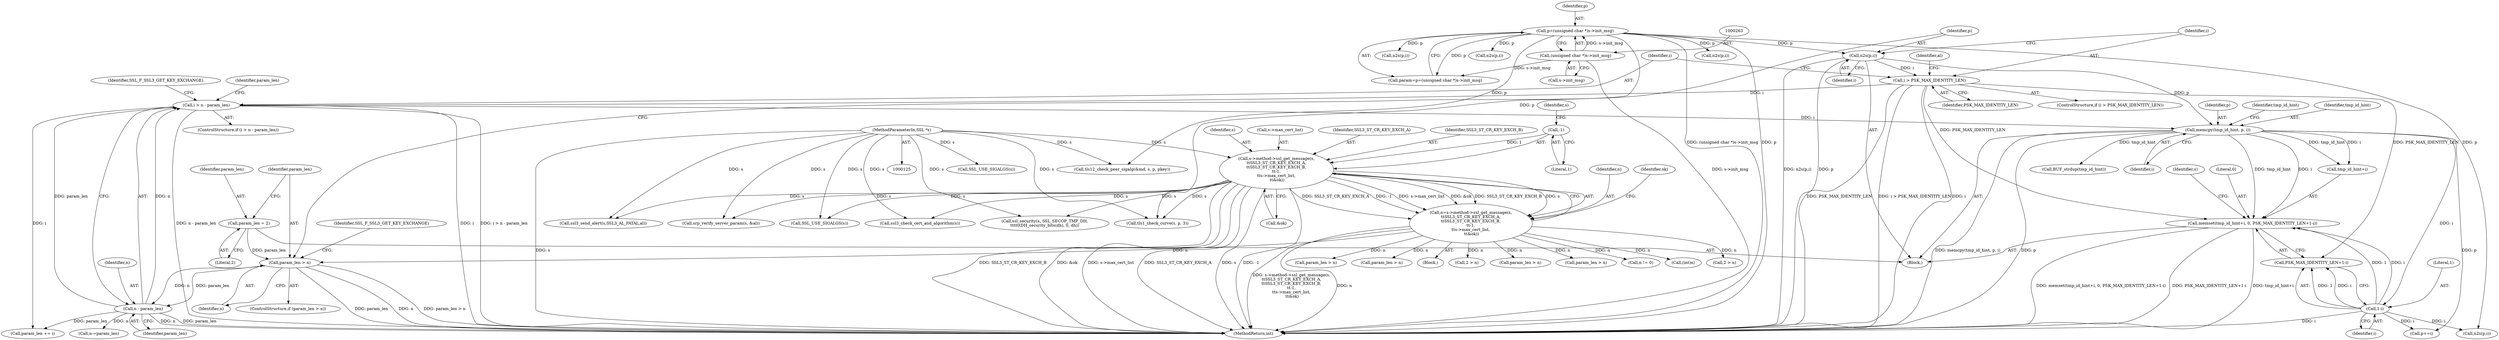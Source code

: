 digraph "0_openssl_b15f8769644b00ef7283521593360b7b2135cb63@API" {
"1000447" [label="(Call,memset(tmp_id_hint+i, 0, PSK_MAX_IDENTITY_LEN+1-i))"];
"1000443" [label="(Call,memcpy(tmp_id_hint, p, i))"];
"1000414" [label="(Call,n2s(p,i))"];
"1000260" [label="(Call,p=(unsigned char *)s->init_msg)"];
"1000262" [label="(Call,(unsigned char *)s->init_msg)"];
"1000430" [label="(Call,i > n - param_len)"];
"1000418" [label="(Call,i > PSK_MAX_IDENTITY_LEN)"];
"1000432" [label="(Call,n - param_len)"];
"1000406" [label="(Call,param_len > n)"];
"1000402" [label="(Call,param_len = 2)"];
"1000177" [label="(Call,n=s->method->ssl_get_message(s,\n\t\tSSL3_ST_CR_KEY_EXCH_A,\n\t\tSSL3_ST_CR_KEY_EXCH_B,\n\t\t-1,\n\t\ts->max_cert_list,\n \t\t&ok))"];
"1000179" [label="(Call,s->method->ssl_get_message(s,\n\t\tSSL3_ST_CR_KEY_EXCH_A,\n\t\tSSL3_ST_CR_KEY_EXCH_B,\n\t\t-1,\n\t\ts->max_cert_list,\n \t\t&ok))"];
"1000126" [label="(MethodParameterIn,SSL *s)"];
"1000183" [label="(Call,-1)"];
"1000454" [label="(Call,1-i)"];
"1000444" [label="(Identifier,tmp_id_hint)"];
"1000182" [label="(Identifier,SSL3_ST_CR_KEY_EXCH_B)"];
"1000188" [label="(Call,&ok)"];
"1000126" [label="(MethodParameterIn,SSL *s)"];
"1001729" [label="(Call,ssl3_send_alert(s,SSL3_AL_FATAL,al))"];
"1000437" [label="(Identifier,SSL_F_SSL3_GET_KEY_EXCHANGE)"];
"1000943" [label="(Call,param_len > n)"];
"1000445" [label="(Identifier,p)"];
"1000258" [label="(Call,param=p=(unsigned char *)s->init_msg)"];
"1000495" [label="(Call,p+=i)"];
"1000411" [label="(Identifier,SSL_F_SSL3_GET_KEY_EXCHANGE)"];
"1000186" [label="(Identifier,s)"];
"1000177" [label="(Call,n=s->method->ssl_get_message(s,\n\t\tSSL3_ST_CR_KEY_EXCH_A,\n\t\tSSL3_ST_CR_KEY_EXCH_B,\n\t\t-1,\n\t\ts->max_cert_list,\n \t\t&ok))"];
"1001193" [label="(Call,param_len > n)"];
"1000446" [label="(Identifier,i)"];
"1001713" [label="(Call,n != 0)"];
"1000194" [label="(Call,(int)n)"];
"1000416" [label="(Identifier,i)"];
"1000448" [label="(Call,tmp_id_hint+i)"];
"1001421" [label="(Call,SSL_USE_SIGALGS(s))"];
"1000180" [label="(Identifier,s)"];
"1000498" [label="(Call,n-=param_len)"];
"1000414" [label="(Call,n2s(p,i))"];
"1001471" [label="(Call,2 > n)"];
"1000443" [label="(Call,memcpy(tmp_id_hint, p, i))"];
"1001706" [label="(Call,ssl3_check_cert_and_algorithm(s))"];
"1000456" [label="(Identifier,i)"];
"1001436" [label="(Call,tls12_check_peer_sigalg(&md, s, p, pkey))"];
"1000432" [label="(Call,n - param_len)"];
"1000406" [label="(Call,param_len > n)"];
"1000418" [label="(Call,i > PSK_MAX_IDENTITY_LEN)"];
"1000787" [label="(Call,param_len > n)"];
"1000184" [label="(Literal,1)"];
"1000449" [label="(Identifier,tmp_id_hint)"];
"1001203" [label="(Call,tls1_check_curve(s, p, 3))"];
"1000477" [label="(Call,BUF_strdup(tmp_id_hint))"];
"1000795" [label="(Call,n2s(p,i))"];
"1000419" [label="(Identifier,i)"];
"1000452" [label="(Call,PSK_MAX_IDENTITY_LEN+1-i)"];
"1000264" [label="(Call,s->init_msg)"];
"1000441" [label="(Identifier,param_len)"];
"1000402" [label="(Call,param_len = 2)"];
"1000951" [label="(Call,n2s(p,i))"];
"1000404" [label="(Literal,2)"];
"1000178" [label="(Identifier,n)"];
"1000511" [label="(Call,param_len > n)"];
"1000461" [label="(Identifier,s)"];
"1000183" [label="(Call,-1)"];
"1000127" [label="(Block,)"];
"1000433" [label="(Identifier,n)"];
"1000429" [label="(ControlStructure,if (i > n - param_len))"];
"1000423" [label="(Identifier,al)"];
"1000451" [label="(Literal,0)"];
"1000407" [label="(Identifier,param_len)"];
"1001479" [label="(Call,n2s(p,i))"];
"1000400" [label="(Block,)"];
"1000454" [label="(Call,1-i)"];
"1000434" [label="(Identifier,param_len)"];
"1000179" [label="(Call,s->method->ssl_get_message(s,\n\t\tSSL3_ST_CR_KEY_EXCH_A,\n\t\tSSL3_ST_CR_KEY_EXCH_B,\n\t\t-1,\n\t\ts->max_cert_list,\n \t\t&ok))"];
"1000430" [label="(Call,i > n - param_len)"];
"1000408" [label="(Identifier,n)"];
"1000192" [label="(Identifier,ok)"];
"1000260" [label="(Call,p=(unsigned char *)s->init_msg)"];
"1000261" [label="(Identifier,p)"];
"1000440" [label="(Call,param_len += i)"];
"1000447" [label="(Call,memset(tmp_id_hint+i, 0, PSK_MAX_IDENTITY_LEN+1-i))"];
"1000417" [label="(ControlStructure,if (i > PSK_MAX_IDENTITY_LEN))"];
"1000420" [label="(Identifier,PSK_MAX_IDENTITY_LEN)"];
"1001089" [label="(Call,ssl_security(s, SSL_SECOP_TMP_DH,\n\t\t\t\t\t\tDH_security_bits(dh), 0, dh))"];
"1000431" [label="(Identifier,i)"];
"1000415" [label="(Identifier,p)"];
"1000455" [label="(Literal,1)"];
"1000185" [label="(Call,s->max_cert_list)"];
"1000262" [label="(Call,(unsigned char *)s->init_msg)"];
"1001764" [label="(MethodReturn,int)"];
"1000405" [label="(ControlStructure,if (param_len > n))"];
"1000403" [label="(Identifier,param_len)"];
"1001426" [label="(Call,2 > n)"];
"1001514" [label="(Call,SSL_USE_SIGALGS(s))"];
"1000519" [label="(Call,n2s(p,i))"];
"1000181" [label="(Identifier,SSL3_ST_CR_KEY_EXCH_A)"];
"1000720" [label="(Call,srp_verify_server_param(s, &al))"];
"1000447" -> "1000400"  [label="AST: "];
"1000447" -> "1000452"  [label="CFG: "];
"1000448" -> "1000447"  [label="AST: "];
"1000451" -> "1000447"  [label="AST: "];
"1000452" -> "1000447"  [label="AST: "];
"1000461" -> "1000447"  [label="CFG: "];
"1000447" -> "1001764"  [label="DDG: memset(tmp_id_hint+i, 0, PSK_MAX_IDENTITY_LEN+1-i)"];
"1000447" -> "1001764"  [label="DDG: PSK_MAX_IDENTITY_LEN+1-i"];
"1000447" -> "1001764"  [label="DDG: tmp_id_hint+i"];
"1000443" -> "1000447"  [label="DDG: tmp_id_hint"];
"1000443" -> "1000447"  [label="DDG: i"];
"1000418" -> "1000447"  [label="DDG: PSK_MAX_IDENTITY_LEN"];
"1000454" -> "1000447"  [label="DDG: 1"];
"1000454" -> "1000447"  [label="DDG: i"];
"1000443" -> "1000400"  [label="AST: "];
"1000443" -> "1000446"  [label="CFG: "];
"1000444" -> "1000443"  [label="AST: "];
"1000445" -> "1000443"  [label="AST: "];
"1000446" -> "1000443"  [label="AST: "];
"1000449" -> "1000443"  [label="CFG: "];
"1000443" -> "1001764"  [label="DDG: memcpy(tmp_id_hint, p, i)"];
"1000443" -> "1001764"  [label="DDG: p"];
"1000414" -> "1000443"  [label="DDG: p"];
"1000430" -> "1000443"  [label="DDG: i"];
"1000443" -> "1000448"  [label="DDG: tmp_id_hint"];
"1000443" -> "1000448"  [label="DDG: i"];
"1000443" -> "1000454"  [label="DDG: i"];
"1000443" -> "1000477"  [label="DDG: tmp_id_hint"];
"1000443" -> "1000495"  [label="DDG: p"];
"1000414" -> "1000400"  [label="AST: "];
"1000414" -> "1000416"  [label="CFG: "];
"1000415" -> "1000414"  [label="AST: "];
"1000416" -> "1000414"  [label="AST: "];
"1000419" -> "1000414"  [label="CFG: "];
"1000414" -> "1001764"  [label="DDG: n2s(p,i)"];
"1000414" -> "1001764"  [label="DDG: p"];
"1000260" -> "1000414"  [label="DDG: p"];
"1000414" -> "1000418"  [label="DDG: i"];
"1000260" -> "1000258"  [label="AST: "];
"1000260" -> "1000262"  [label="CFG: "];
"1000261" -> "1000260"  [label="AST: "];
"1000262" -> "1000260"  [label="AST: "];
"1000258" -> "1000260"  [label="CFG: "];
"1000260" -> "1001764"  [label="DDG: (unsigned char *)s->init_msg"];
"1000260" -> "1001764"  [label="DDG: p"];
"1000260" -> "1000258"  [label="DDG: p"];
"1000262" -> "1000260"  [label="DDG: s->init_msg"];
"1000260" -> "1000519"  [label="DDG: p"];
"1000260" -> "1000795"  [label="DDG: p"];
"1000260" -> "1000951"  [label="DDG: p"];
"1000260" -> "1001203"  [label="DDG: p"];
"1000260" -> "1001436"  [label="DDG: p"];
"1000260" -> "1001479"  [label="DDG: p"];
"1000262" -> "1000264"  [label="CFG: "];
"1000263" -> "1000262"  [label="AST: "];
"1000264" -> "1000262"  [label="AST: "];
"1000262" -> "1001764"  [label="DDG: s->init_msg"];
"1000262" -> "1000258"  [label="DDG: s->init_msg"];
"1000430" -> "1000429"  [label="AST: "];
"1000430" -> "1000432"  [label="CFG: "];
"1000431" -> "1000430"  [label="AST: "];
"1000432" -> "1000430"  [label="AST: "];
"1000437" -> "1000430"  [label="CFG: "];
"1000441" -> "1000430"  [label="CFG: "];
"1000430" -> "1001764"  [label="DDG: n - param_len"];
"1000430" -> "1001764"  [label="DDG: i"];
"1000430" -> "1001764"  [label="DDG: i > n - param_len"];
"1000418" -> "1000430"  [label="DDG: i"];
"1000432" -> "1000430"  [label="DDG: n"];
"1000432" -> "1000430"  [label="DDG: param_len"];
"1000430" -> "1000440"  [label="DDG: i"];
"1000418" -> "1000417"  [label="AST: "];
"1000418" -> "1000420"  [label="CFG: "];
"1000419" -> "1000418"  [label="AST: "];
"1000420" -> "1000418"  [label="AST: "];
"1000423" -> "1000418"  [label="CFG: "];
"1000431" -> "1000418"  [label="CFG: "];
"1000418" -> "1001764"  [label="DDG: PSK_MAX_IDENTITY_LEN"];
"1000418" -> "1001764"  [label="DDG: i > PSK_MAX_IDENTITY_LEN"];
"1000418" -> "1001764"  [label="DDG: i"];
"1000418" -> "1000452"  [label="DDG: PSK_MAX_IDENTITY_LEN"];
"1000432" -> "1000434"  [label="CFG: "];
"1000433" -> "1000432"  [label="AST: "];
"1000434" -> "1000432"  [label="AST: "];
"1000432" -> "1001764"  [label="DDG: param_len"];
"1000432" -> "1001764"  [label="DDG: n"];
"1000406" -> "1000432"  [label="DDG: n"];
"1000406" -> "1000432"  [label="DDG: param_len"];
"1000432" -> "1000440"  [label="DDG: param_len"];
"1000432" -> "1000498"  [label="DDG: n"];
"1000406" -> "1000405"  [label="AST: "];
"1000406" -> "1000408"  [label="CFG: "];
"1000407" -> "1000406"  [label="AST: "];
"1000408" -> "1000406"  [label="AST: "];
"1000411" -> "1000406"  [label="CFG: "];
"1000415" -> "1000406"  [label="CFG: "];
"1000406" -> "1001764"  [label="DDG: param_len"];
"1000406" -> "1001764"  [label="DDG: n"];
"1000406" -> "1001764"  [label="DDG: param_len > n"];
"1000402" -> "1000406"  [label="DDG: param_len"];
"1000177" -> "1000406"  [label="DDG: n"];
"1000402" -> "1000400"  [label="AST: "];
"1000402" -> "1000404"  [label="CFG: "];
"1000403" -> "1000402"  [label="AST: "];
"1000404" -> "1000402"  [label="AST: "];
"1000407" -> "1000402"  [label="CFG: "];
"1000177" -> "1000127"  [label="AST: "];
"1000177" -> "1000179"  [label="CFG: "];
"1000178" -> "1000177"  [label="AST: "];
"1000179" -> "1000177"  [label="AST: "];
"1000192" -> "1000177"  [label="CFG: "];
"1000177" -> "1001764"  [label="DDG: n"];
"1000177" -> "1001764"  [label="DDG: s->method->ssl_get_message(s,\n\t\tSSL3_ST_CR_KEY_EXCH_A,\n\t\tSSL3_ST_CR_KEY_EXCH_B,\n\t\t-1,\n\t\ts->max_cert_list,\n \t\t&ok)"];
"1000179" -> "1000177"  [label="DDG: SSL3_ST_CR_KEY_EXCH_A"];
"1000179" -> "1000177"  [label="DDG: -1"];
"1000179" -> "1000177"  [label="DDG: s->max_cert_list"];
"1000179" -> "1000177"  [label="DDG: &ok"];
"1000179" -> "1000177"  [label="DDG: SSL3_ST_CR_KEY_EXCH_B"];
"1000179" -> "1000177"  [label="DDG: s"];
"1000177" -> "1000194"  [label="DDG: n"];
"1000177" -> "1000511"  [label="DDG: n"];
"1000177" -> "1000787"  [label="DDG: n"];
"1000177" -> "1000943"  [label="DDG: n"];
"1000177" -> "1001193"  [label="DDG: n"];
"1000177" -> "1001426"  [label="DDG: n"];
"1000177" -> "1001471"  [label="DDG: n"];
"1000177" -> "1001713"  [label="DDG: n"];
"1000179" -> "1000188"  [label="CFG: "];
"1000180" -> "1000179"  [label="AST: "];
"1000181" -> "1000179"  [label="AST: "];
"1000182" -> "1000179"  [label="AST: "];
"1000183" -> "1000179"  [label="AST: "];
"1000185" -> "1000179"  [label="AST: "];
"1000188" -> "1000179"  [label="AST: "];
"1000179" -> "1001764"  [label="DDG: SSL3_ST_CR_KEY_EXCH_B"];
"1000179" -> "1001764"  [label="DDG: &ok"];
"1000179" -> "1001764"  [label="DDG: s->max_cert_list"];
"1000179" -> "1001764"  [label="DDG: SSL3_ST_CR_KEY_EXCH_A"];
"1000179" -> "1001764"  [label="DDG: s"];
"1000179" -> "1001764"  [label="DDG: -1"];
"1000126" -> "1000179"  [label="DDG: s"];
"1000183" -> "1000179"  [label="DDG: 1"];
"1000179" -> "1000720"  [label="DDG: s"];
"1000179" -> "1001089"  [label="DDG: s"];
"1000179" -> "1001203"  [label="DDG: s"];
"1000179" -> "1001421"  [label="DDG: s"];
"1000179" -> "1001706"  [label="DDG: s"];
"1000179" -> "1001729"  [label="DDG: s"];
"1000126" -> "1000125"  [label="AST: "];
"1000126" -> "1001764"  [label="DDG: s"];
"1000126" -> "1000720"  [label="DDG: s"];
"1000126" -> "1001089"  [label="DDG: s"];
"1000126" -> "1001203"  [label="DDG: s"];
"1000126" -> "1001421"  [label="DDG: s"];
"1000126" -> "1001436"  [label="DDG: s"];
"1000126" -> "1001514"  [label="DDG: s"];
"1000126" -> "1001706"  [label="DDG: s"];
"1000126" -> "1001729"  [label="DDG: s"];
"1000183" -> "1000184"  [label="CFG: "];
"1000184" -> "1000183"  [label="AST: "];
"1000186" -> "1000183"  [label="CFG: "];
"1000454" -> "1000452"  [label="AST: "];
"1000454" -> "1000456"  [label="CFG: "];
"1000455" -> "1000454"  [label="AST: "];
"1000456" -> "1000454"  [label="AST: "];
"1000452" -> "1000454"  [label="CFG: "];
"1000454" -> "1001764"  [label="DDG: i"];
"1000454" -> "1000452"  [label="DDG: 1"];
"1000454" -> "1000452"  [label="DDG: i"];
"1000454" -> "1000495"  [label="DDG: i"];
"1000454" -> "1001479"  [label="DDG: i"];
}
